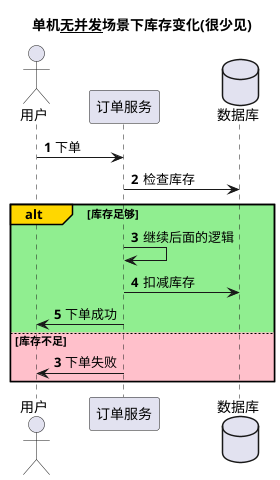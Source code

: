 @startuml
'https://plantuml.com/sequence-diagram
title 单机__无并发__场景下库存变化(很少见)


actor 用户
participant 订单服务
database 数据库
autonumber
用户 -> 订单服务: 下单
订单服务 -> 数据库: 检查库存
alt#Gold #LightGreen 库存足够
    订单服务 -> 订单服务: 继续后面的逻辑
    订单服务 -> 数据库: 扣减库存
    订单服务 -> 用户: 下单成功
else #Pink 库存不足
autonumber 3
    订单服务 -> 用户: 下单失败
end
@enduml
